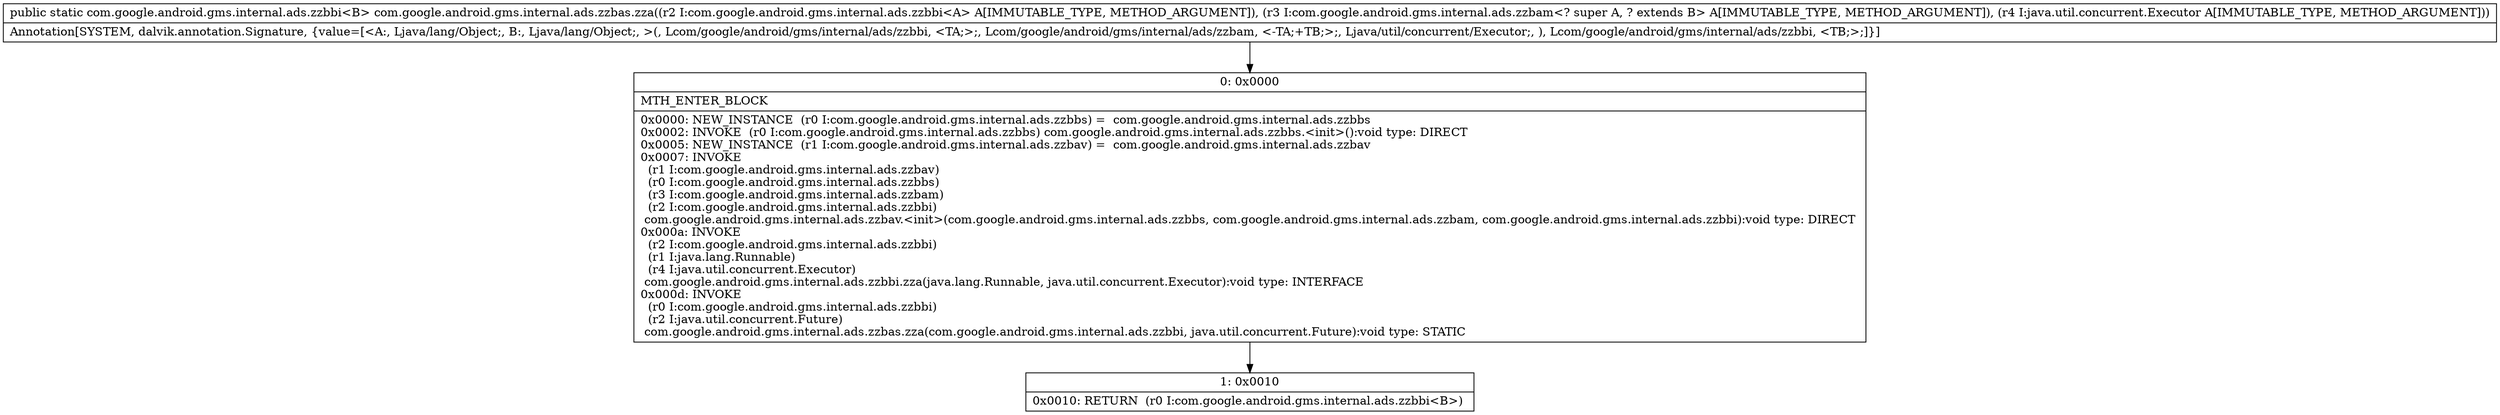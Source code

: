 digraph "CFG forcom.google.android.gms.internal.ads.zzbas.zza(Lcom\/google\/android\/gms\/internal\/ads\/zzbbi;Lcom\/google\/android\/gms\/internal\/ads\/zzbam;Ljava\/util\/concurrent\/Executor;)Lcom\/google\/android\/gms\/internal\/ads\/zzbbi;" {
Node_0 [shape=record,label="{0\:\ 0x0000|MTH_ENTER_BLOCK\l|0x0000: NEW_INSTANCE  (r0 I:com.google.android.gms.internal.ads.zzbbs) =  com.google.android.gms.internal.ads.zzbbs \l0x0002: INVOKE  (r0 I:com.google.android.gms.internal.ads.zzbbs) com.google.android.gms.internal.ads.zzbbs.\<init\>():void type: DIRECT \l0x0005: NEW_INSTANCE  (r1 I:com.google.android.gms.internal.ads.zzbav) =  com.google.android.gms.internal.ads.zzbav \l0x0007: INVOKE  \l  (r1 I:com.google.android.gms.internal.ads.zzbav)\l  (r0 I:com.google.android.gms.internal.ads.zzbbs)\l  (r3 I:com.google.android.gms.internal.ads.zzbam)\l  (r2 I:com.google.android.gms.internal.ads.zzbbi)\l com.google.android.gms.internal.ads.zzbav.\<init\>(com.google.android.gms.internal.ads.zzbbs, com.google.android.gms.internal.ads.zzbam, com.google.android.gms.internal.ads.zzbbi):void type: DIRECT \l0x000a: INVOKE  \l  (r2 I:com.google.android.gms.internal.ads.zzbbi)\l  (r1 I:java.lang.Runnable)\l  (r4 I:java.util.concurrent.Executor)\l com.google.android.gms.internal.ads.zzbbi.zza(java.lang.Runnable, java.util.concurrent.Executor):void type: INTERFACE \l0x000d: INVOKE  \l  (r0 I:com.google.android.gms.internal.ads.zzbbi)\l  (r2 I:java.util.concurrent.Future)\l com.google.android.gms.internal.ads.zzbas.zza(com.google.android.gms.internal.ads.zzbbi, java.util.concurrent.Future):void type: STATIC \l}"];
Node_1 [shape=record,label="{1\:\ 0x0010|0x0010: RETURN  (r0 I:com.google.android.gms.internal.ads.zzbbi\<B\>) \l}"];
MethodNode[shape=record,label="{public static com.google.android.gms.internal.ads.zzbbi\<B\> com.google.android.gms.internal.ads.zzbas.zza((r2 I:com.google.android.gms.internal.ads.zzbbi\<A\> A[IMMUTABLE_TYPE, METHOD_ARGUMENT]), (r3 I:com.google.android.gms.internal.ads.zzbam\<? super A, ? extends B\> A[IMMUTABLE_TYPE, METHOD_ARGUMENT]), (r4 I:java.util.concurrent.Executor A[IMMUTABLE_TYPE, METHOD_ARGUMENT]))  | Annotation[SYSTEM, dalvik.annotation.Signature, \{value=[\<A:, Ljava\/lang\/Object;, B:, Ljava\/lang\/Object;, \>(, Lcom\/google\/android\/gms\/internal\/ads\/zzbbi, \<TA;\>;, Lcom\/google\/android\/gms\/internal\/ads\/zzbam, \<\-TA;+TB;\>;, Ljava\/util\/concurrent\/Executor;, ), Lcom\/google\/android\/gms\/internal\/ads\/zzbbi, \<TB;\>;]\}]\l}"];
MethodNode -> Node_0;
Node_0 -> Node_1;
}

